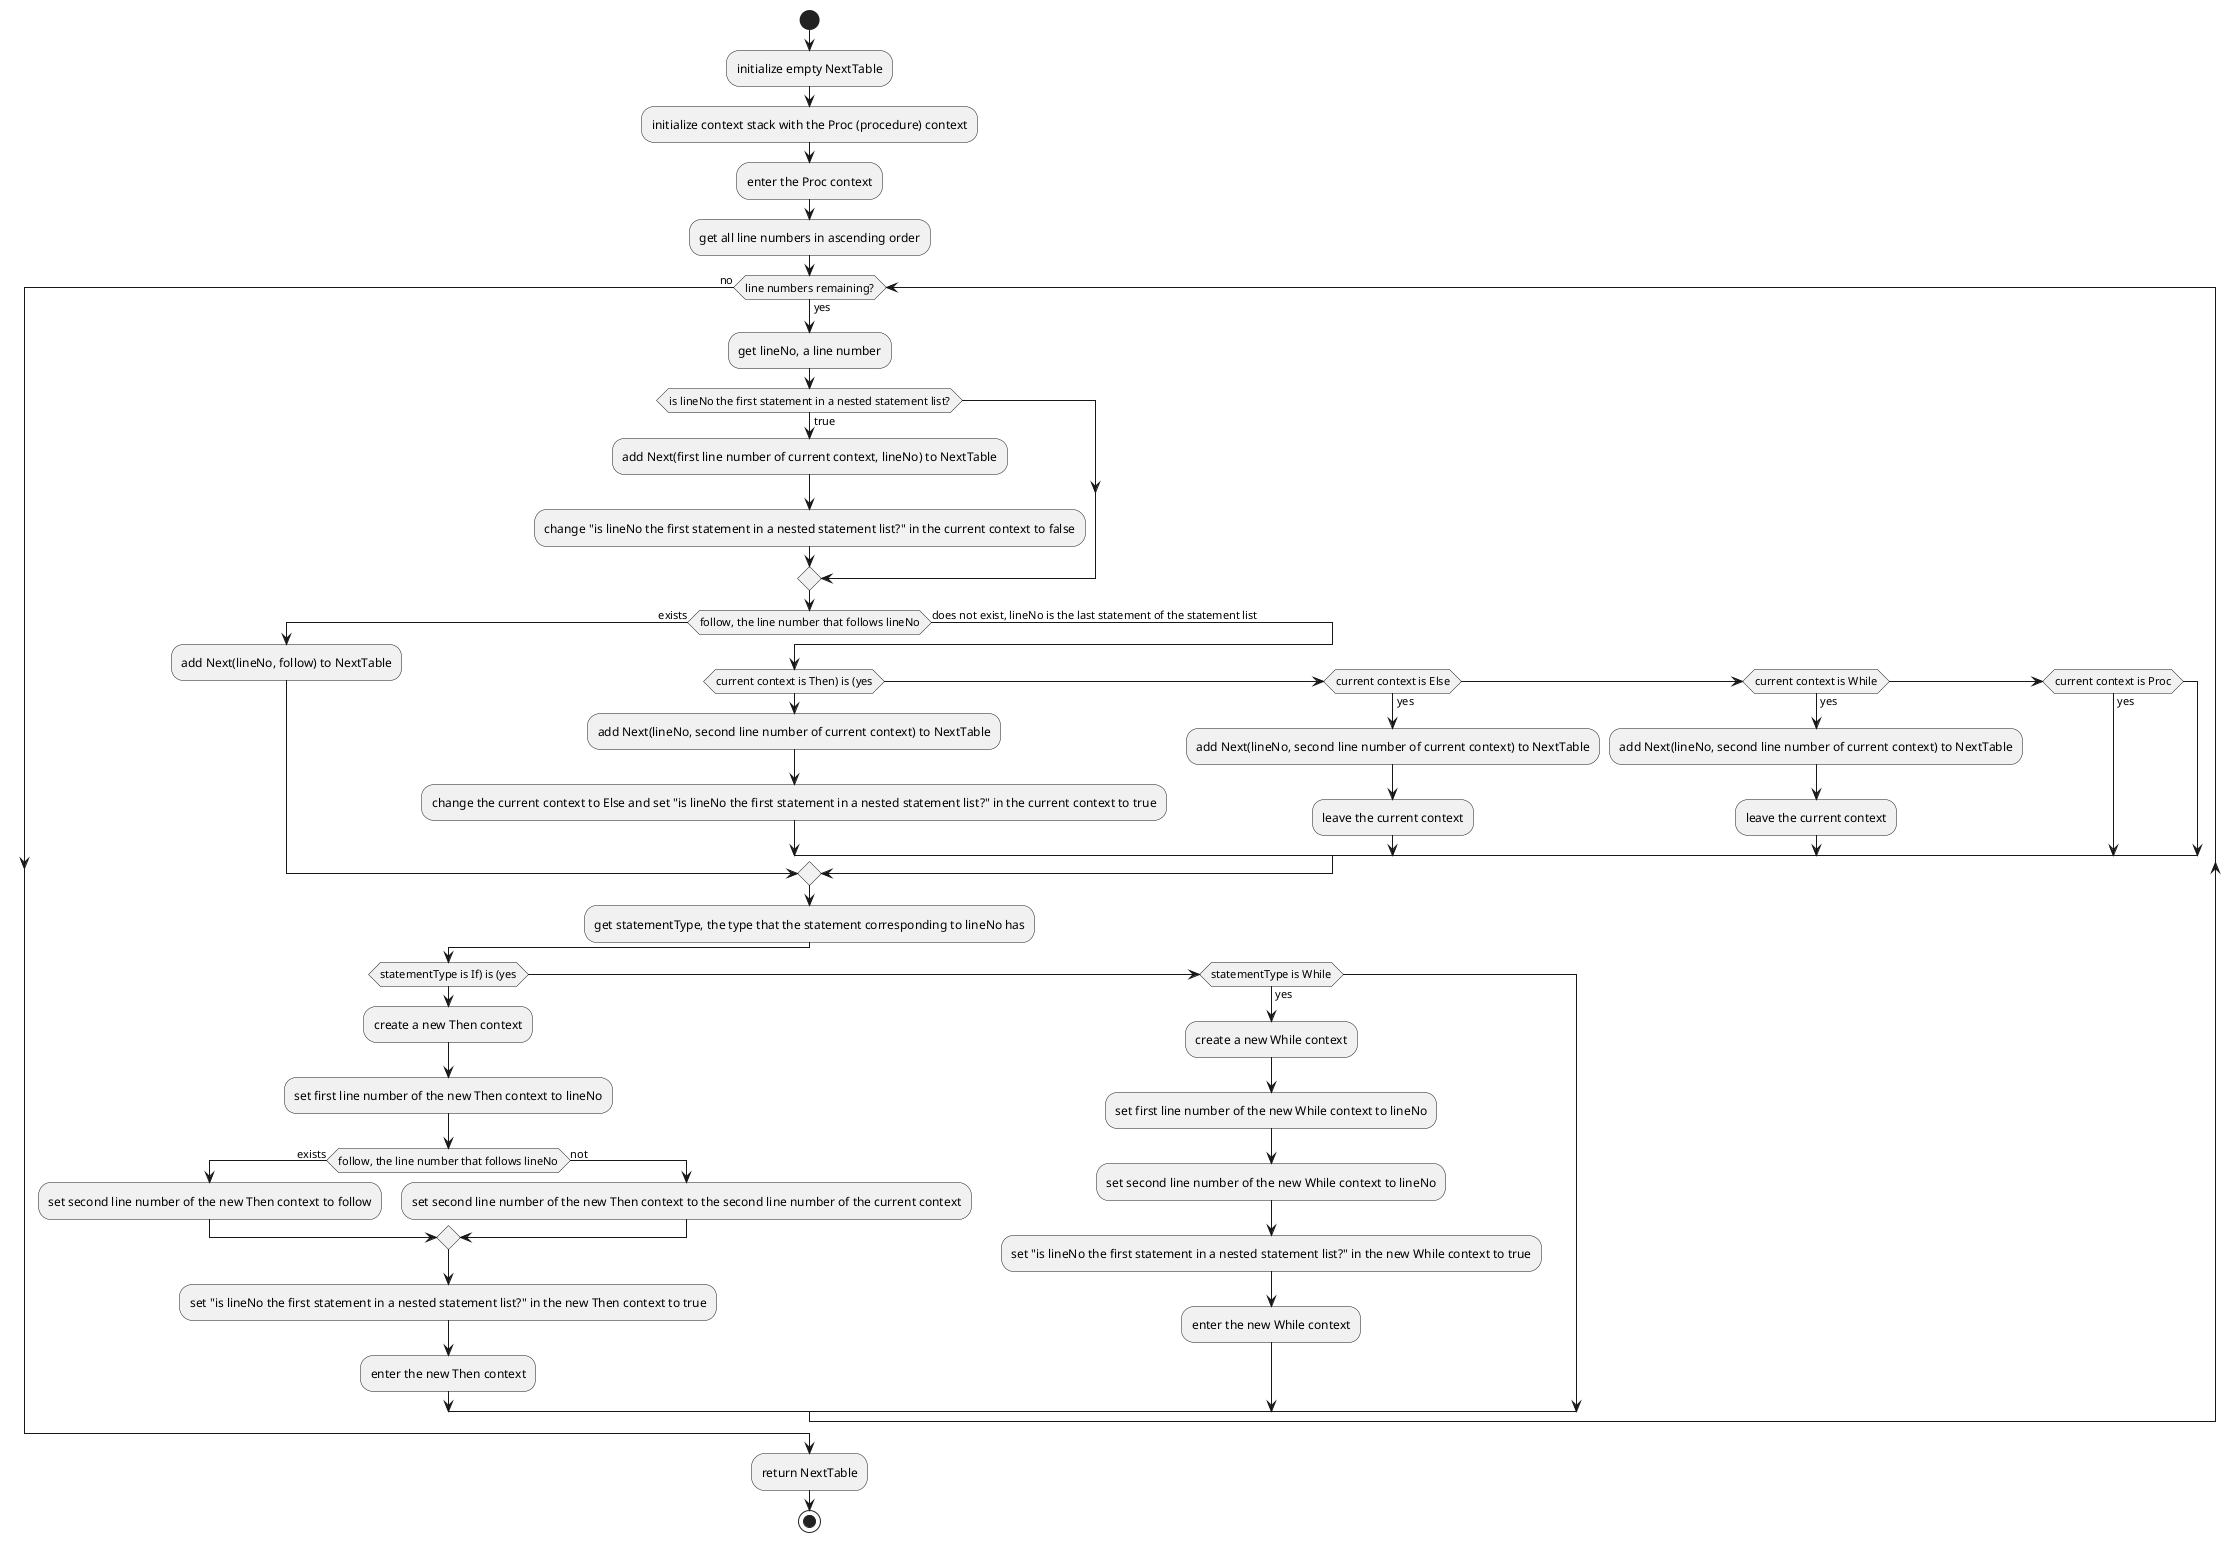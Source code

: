 @startuml
start

:initialize empty NextTable;
:initialize context stack with the Proc (procedure) context;
:enter the Proc context;
:get all line numbers in ascending order;
while (line numbers remaining?) is (yes)
  :get lineNo, a line number;

  if (is lineNo the first statement in a nested statement list?) then (true)
    :add Next(first line number of current context, lineNo) to NextTable;
    :change "is lineNo the first statement in a nested statement list?" in the current context to false;
  endif

  if (follow, the line number that follows lineNo) then (exists)
    :add Next(lineNo, follow) to NextTable;
  else (does not exist, lineNo is the last statement of the statement list)
    if (current context is Then) is (yes)
      :add Next(lineNo, second line number of current context) to NextTable;
      :change the current context to Else and set "is lineNo the first statement in a nested statement list?" in the current context to true;
    elseif (current context is Else) is (yes)
      :add Next(lineNo, second line number of current context) to NextTable;
      :leave the current context;
    elseif (current context is While) is (yes)
      :add Next(lineNo, second line number of current context) to NextTable;
      :leave the current context;
    elseif (current context is Proc) is (yes)
    endif
  endif

  :get statementType, the type that the statement corresponding to lineNo has;
  if (statementType is If) is (yes)
    :create a new Then context;
    :set first line number of the new Then context to lineNo;
    if (follow, the line number that follows lineNo) then (exists)
      :set second line number of the new Then context to follow;
    else (not)
      :set second line number of the new Then context to the second line number of the current context;
    endif
    :set "is lineNo the first statement in a nested statement list?" in the new Then context to true;
    :enter the new Then context;
  elseif (statementType is While) is (yes)
    :create a new While context;
    :set first line number of the new While context to lineNo;
    :set second line number of the new While context to lineNo;
    :set "is lineNo the first statement in a nested statement list?" in the new While context to true;
    :enter the new While context;
  endif

endwhile (no)
:return NextTable;

stop
@enduml
